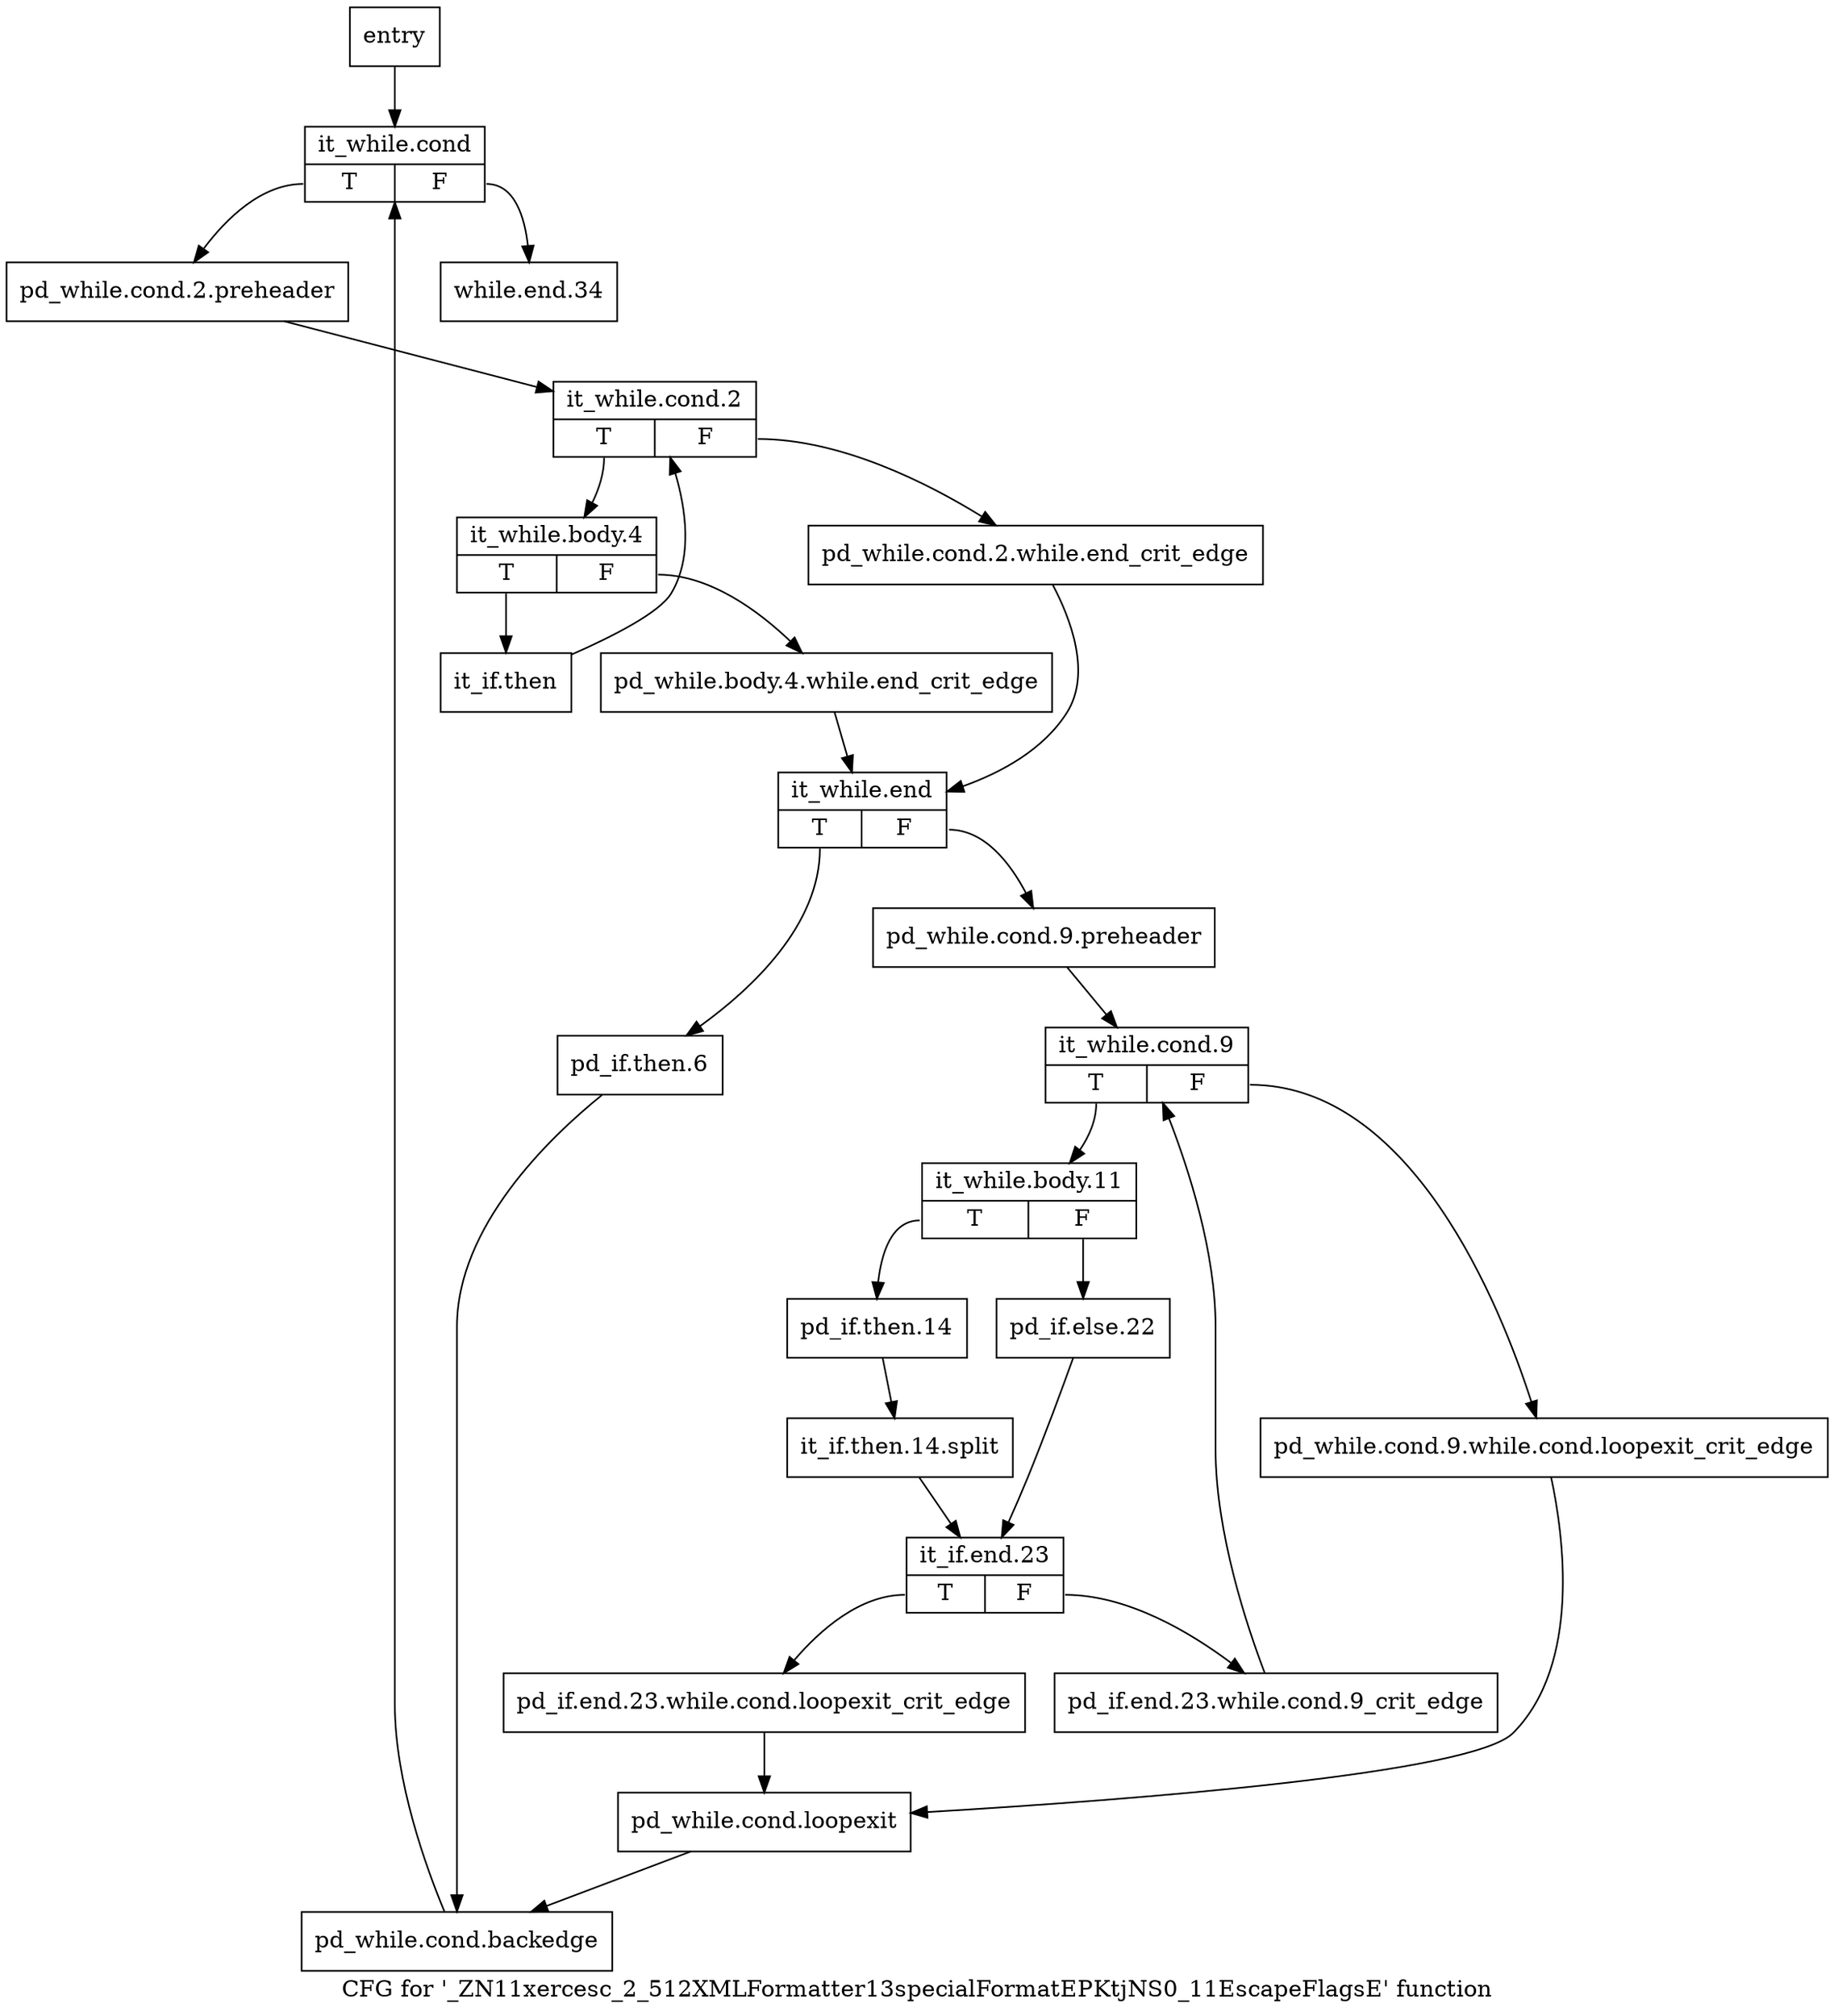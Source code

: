 digraph "CFG for '_ZN11xercesc_2_512XMLFormatter13specialFormatEPKtjNS0_11EscapeFlagsE' function" {
	label="CFG for '_ZN11xercesc_2_512XMLFormatter13specialFormatEPKtjNS0_11EscapeFlagsE' function";

	Node0x5067610 [shape=record,label="{entry}"];
	Node0x5067610 -> Node0x50676b0;
	Node0x5067660 [shape=record,label="{pd_while.cond.loopexit}"];
	Node0x5067660 -> Node0x50679d0;
	Node0x50676b0 [shape=record,label="{it_while.cond|{<s0>T|<s1>F}}"];
	Node0x50676b0:s0 -> Node0x5067700;
	Node0x50676b0:s1 -> Node0x5067ca0;
	Node0x5067700 [shape=record,label="{pd_while.cond.2.preheader}"];
	Node0x5067700 -> Node0x5067750;
	Node0x5067750 [shape=record,label="{it_while.cond.2|{<s0>T|<s1>F}}"];
	Node0x5067750:s0 -> Node0x50677f0;
	Node0x5067750:s1 -> Node0x50677a0;
	Node0x50677a0 [shape=record,label="{pd_while.cond.2.while.end_crit_edge}"];
	Node0x50677a0 -> Node0x50678e0;
	Node0x50677f0 [shape=record,label="{it_while.body.4|{<s0>T|<s1>F}}"];
	Node0x50677f0:s0 -> Node0x5067890;
	Node0x50677f0:s1 -> Node0x5067840;
	Node0x5067840 [shape=record,label="{pd_while.body.4.while.end_crit_edge}"];
	Node0x5067840 -> Node0x50678e0;
	Node0x5067890 [shape=record,label="{it_if.then}"];
	Node0x5067890 -> Node0x5067750;
	Node0x50678e0 [shape=record,label="{it_while.end|{<s0>T|<s1>F}}"];
	Node0x50678e0:s0 -> Node0x5067980;
	Node0x50678e0:s1 -> Node0x5067930;
	Node0x5067930 [shape=record,label="{pd_while.cond.9.preheader}"];
	Node0x5067930 -> Node0x5067a20;
	Node0x5067980 [shape=record,label="{pd_if.then.6}"];
	Node0x5067980 -> Node0x50679d0;
	Node0x50679d0 [shape=record,label="{pd_while.cond.backedge}"];
	Node0x50679d0 -> Node0x50676b0;
	Node0x5067a20 [shape=record,label="{it_while.cond.9|{<s0>T|<s1>F}}"];
	Node0x5067a20:s0 -> Node0x5067ac0;
	Node0x5067a20:s1 -> Node0x5067a70;
	Node0x5067a70 [shape=record,label="{pd_while.cond.9.while.cond.loopexit_crit_edge}"];
	Node0x5067a70 -> Node0x5067660;
	Node0x5067ac0 [shape=record,label="{it_while.body.11|{<s0>T|<s1>F}}"];
	Node0x5067ac0:s0 -> Node0x5067b10;
	Node0x5067ac0:s1 -> Node0x5067b60;
	Node0x5067b10 [shape=record,label="{pd_if.then.14}"];
	Node0x5067b10 -> Node0xb2a5300;
	Node0xb2a5300 [shape=record,label="{it_if.then.14.split}"];
	Node0xb2a5300 -> Node0x5067bb0;
	Node0x5067b60 [shape=record,label="{pd_if.else.22}"];
	Node0x5067b60 -> Node0x5067bb0;
	Node0x5067bb0 [shape=record,label="{it_if.end.23|{<s0>T|<s1>F}}"];
	Node0x5067bb0:s0 -> Node0x5067c50;
	Node0x5067bb0:s1 -> Node0x5067c00;
	Node0x5067c00 [shape=record,label="{pd_if.end.23.while.cond.9_crit_edge}"];
	Node0x5067c00 -> Node0x5067a20;
	Node0x5067c50 [shape=record,label="{pd_if.end.23.while.cond.loopexit_crit_edge}"];
	Node0x5067c50 -> Node0x5067660;
	Node0x5067ca0 [shape=record,label="{while.end.34}"];
}
